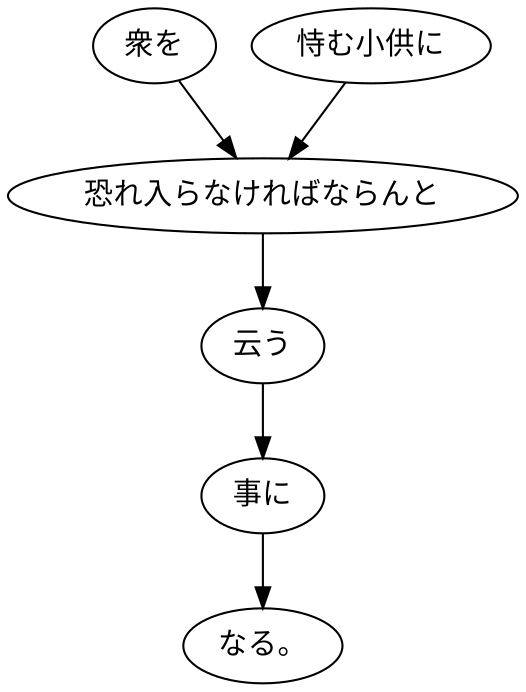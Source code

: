 digraph graph5544 {
	node0 [label="衆を"];
	node1 [label="恃む小供に"];
	node2 [label="恐れ入らなければならんと"];
	node3 [label="云う"];
	node4 [label="事に"];
	node5 [label="なる。"];
	node0 -> node2;
	node1 -> node2;
	node2 -> node3;
	node3 -> node4;
	node4 -> node5;
}
